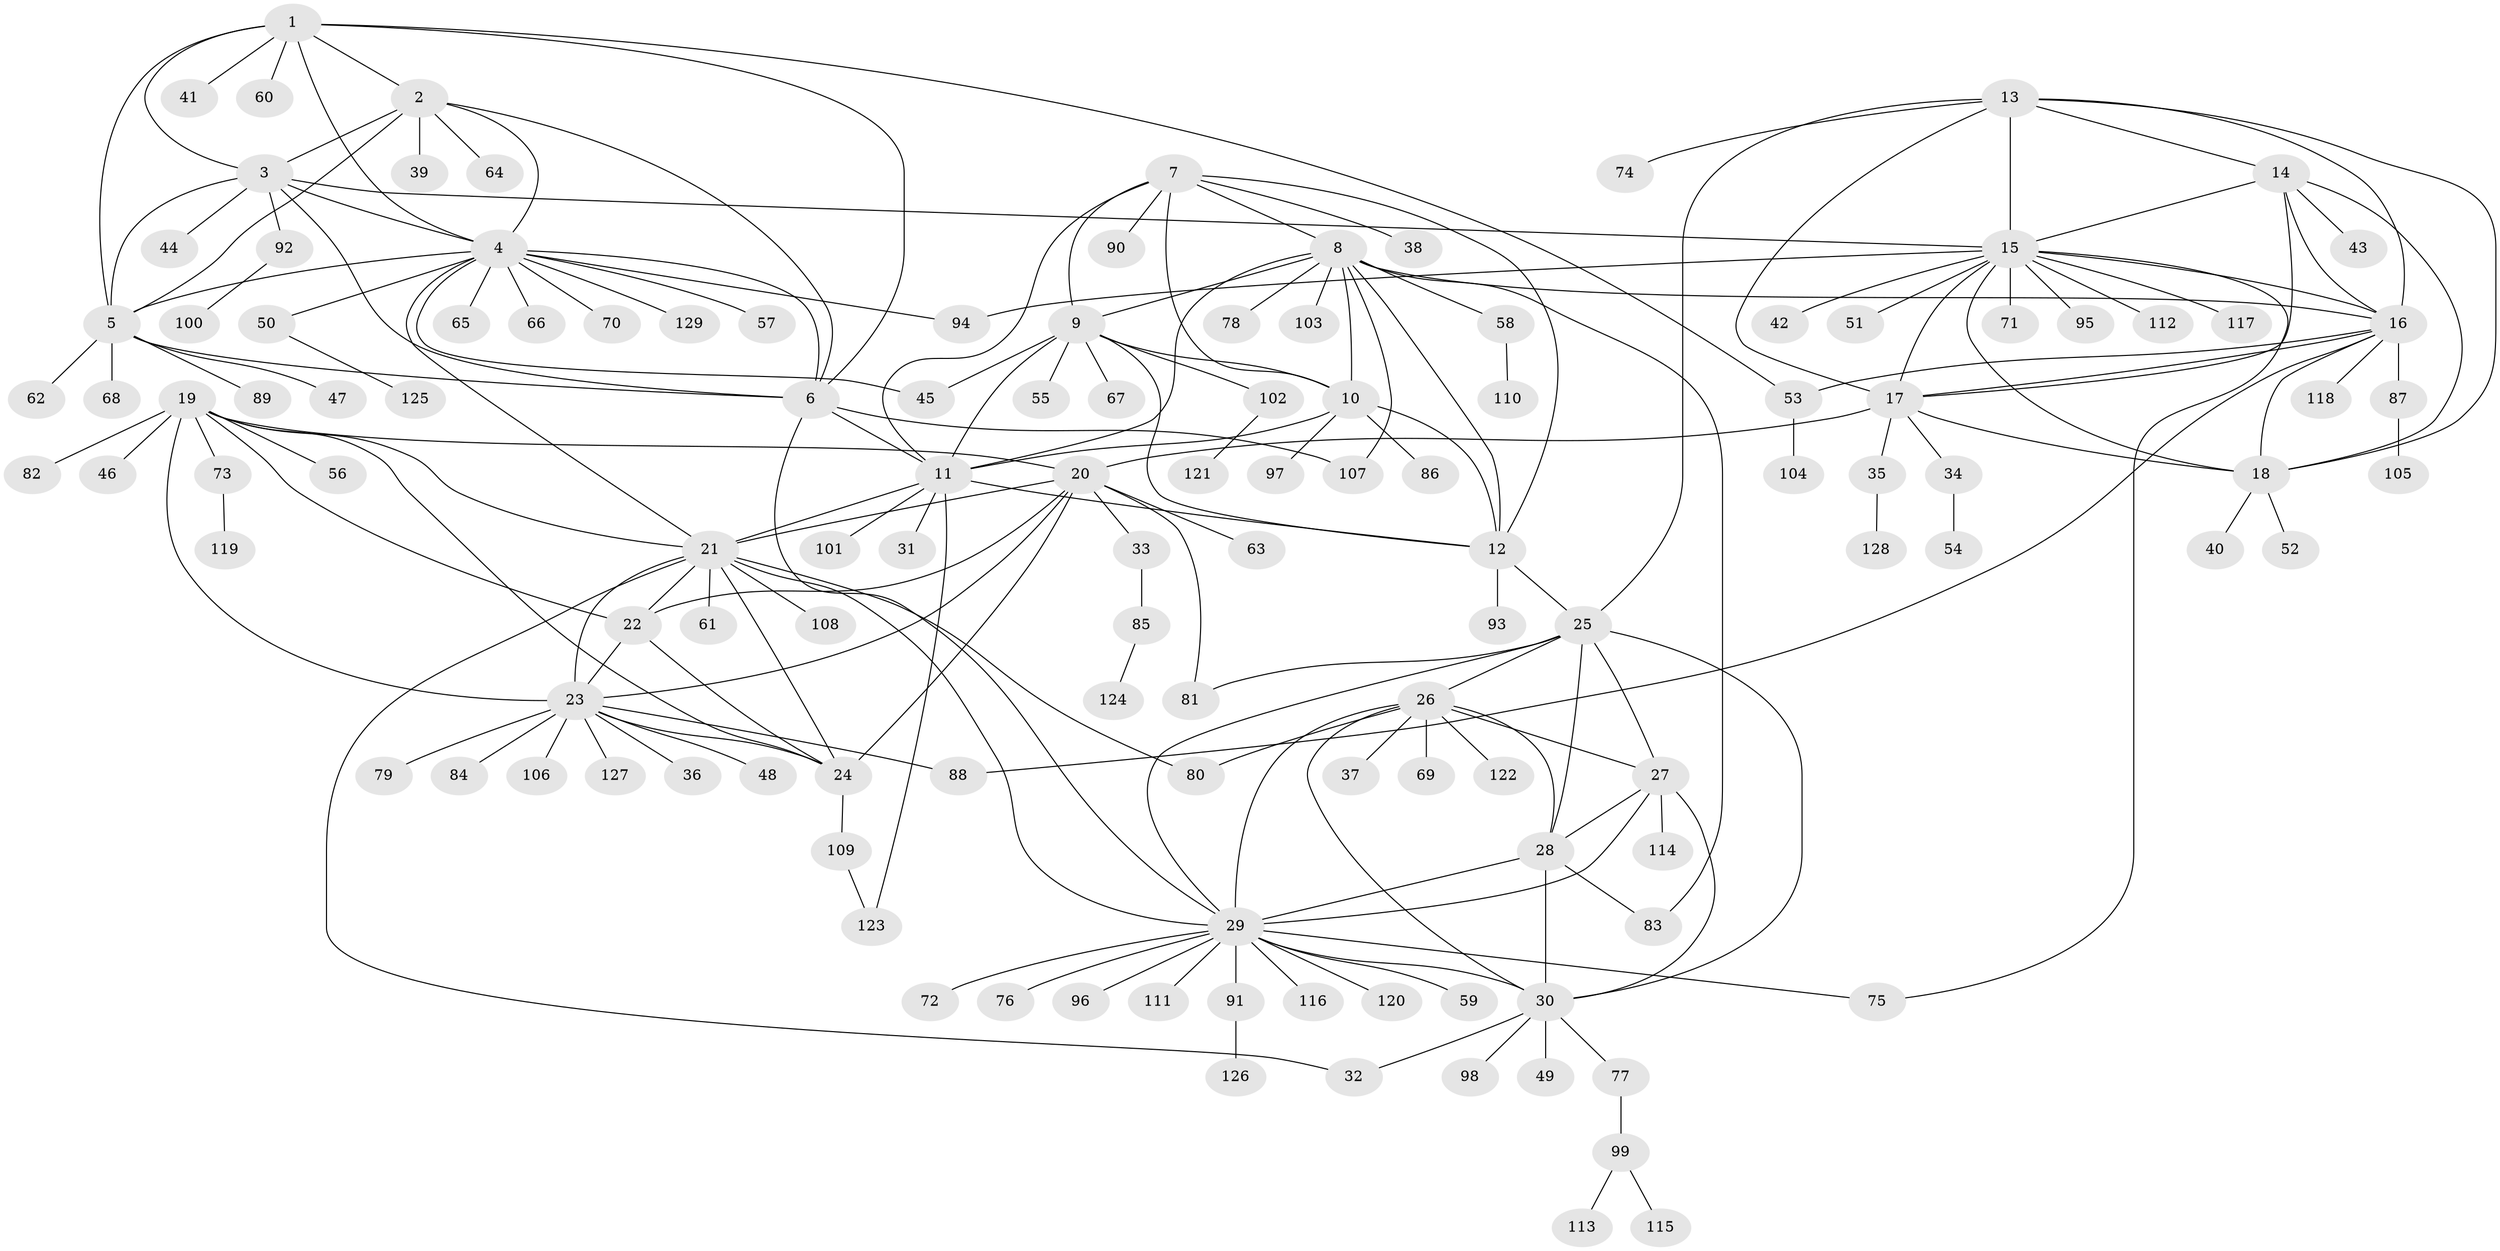// Generated by graph-tools (version 1.1) at 2025/26/03/09/25 03:26:42]
// undirected, 129 vertices, 195 edges
graph export_dot {
graph [start="1"]
  node [color=gray90,style=filled];
  1;
  2;
  3;
  4;
  5;
  6;
  7;
  8;
  9;
  10;
  11;
  12;
  13;
  14;
  15;
  16;
  17;
  18;
  19;
  20;
  21;
  22;
  23;
  24;
  25;
  26;
  27;
  28;
  29;
  30;
  31;
  32;
  33;
  34;
  35;
  36;
  37;
  38;
  39;
  40;
  41;
  42;
  43;
  44;
  45;
  46;
  47;
  48;
  49;
  50;
  51;
  52;
  53;
  54;
  55;
  56;
  57;
  58;
  59;
  60;
  61;
  62;
  63;
  64;
  65;
  66;
  67;
  68;
  69;
  70;
  71;
  72;
  73;
  74;
  75;
  76;
  77;
  78;
  79;
  80;
  81;
  82;
  83;
  84;
  85;
  86;
  87;
  88;
  89;
  90;
  91;
  92;
  93;
  94;
  95;
  96;
  97;
  98;
  99;
  100;
  101;
  102;
  103;
  104;
  105;
  106;
  107;
  108;
  109;
  110;
  111;
  112;
  113;
  114;
  115;
  116;
  117;
  118;
  119;
  120;
  121;
  122;
  123;
  124;
  125;
  126;
  127;
  128;
  129;
  1 -- 2;
  1 -- 3;
  1 -- 4;
  1 -- 5;
  1 -- 6;
  1 -- 41;
  1 -- 53;
  1 -- 60;
  2 -- 3;
  2 -- 4;
  2 -- 5;
  2 -- 6;
  2 -- 39;
  2 -- 64;
  3 -- 4;
  3 -- 5;
  3 -- 6;
  3 -- 15;
  3 -- 44;
  3 -- 92;
  4 -- 5;
  4 -- 6;
  4 -- 21;
  4 -- 45;
  4 -- 50;
  4 -- 57;
  4 -- 65;
  4 -- 66;
  4 -- 70;
  4 -- 94;
  4 -- 129;
  5 -- 6;
  5 -- 47;
  5 -- 62;
  5 -- 68;
  5 -- 89;
  6 -- 11;
  6 -- 29;
  6 -- 107;
  7 -- 8;
  7 -- 9;
  7 -- 10;
  7 -- 11;
  7 -- 12;
  7 -- 38;
  7 -- 90;
  8 -- 9;
  8 -- 10;
  8 -- 11;
  8 -- 12;
  8 -- 16;
  8 -- 58;
  8 -- 78;
  8 -- 83;
  8 -- 103;
  8 -- 107;
  9 -- 10;
  9 -- 11;
  9 -- 12;
  9 -- 45;
  9 -- 55;
  9 -- 67;
  9 -- 102;
  10 -- 11;
  10 -- 12;
  10 -- 86;
  10 -- 97;
  11 -- 12;
  11 -- 21;
  11 -- 31;
  11 -- 101;
  11 -- 123;
  12 -- 25;
  12 -- 93;
  13 -- 14;
  13 -- 15;
  13 -- 16;
  13 -- 17;
  13 -- 18;
  13 -- 25;
  13 -- 74;
  14 -- 15;
  14 -- 16;
  14 -- 17;
  14 -- 18;
  14 -- 43;
  15 -- 16;
  15 -- 17;
  15 -- 18;
  15 -- 42;
  15 -- 51;
  15 -- 71;
  15 -- 75;
  15 -- 94;
  15 -- 95;
  15 -- 112;
  15 -- 117;
  16 -- 17;
  16 -- 18;
  16 -- 53;
  16 -- 87;
  16 -- 88;
  16 -- 118;
  17 -- 18;
  17 -- 20;
  17 -- 34;
  17 -- 35;
  18 -- 40;
  18 -- 52;
  19 -- 20;
  19 -- 21;
  19 -- 22;
  19 -- 23;
  19 -- 24;
  19 -- 46;
  19 -- 56;
  19 -- 73;
  19 -- 82;
  20 -- 21;
  20 -- 22;
  20 -- 23;
  20 -- 24;
  20 -- 33;
  20 -- 63;
  20 -- 81;
  21 -- 22;
  21 -- 23;
  21 -- 24;
  21 -- 29;
  21 -- 32;
  21 -- 61;
  21 -- 80;
  21 -- 108;
  22 -- 23;
  22 -- 24;
  23 -- 24;
  23 -- 36;
  23 -- 48;
  23 -- 79;
  23 -- 84;
  23 -- 88;
  23 -- 106;
  23 -- 127;
  24 -- 109;
  25 -- 26;
  25 -- 27;
  25 -- 28;
  25 -- 29;
  25 -- 30;
  25 -- 81;
  26 -- 27;
  26 -- 28;
  26 -- 29;
  26 -- 30;
  26 -- 37;
  26 -- 69;
  26 -- 80;
  26 -- 122;
  27 -- 28;
  27 -- 29;
  27 -- 30;
  27 -- 114;
  28 -- 29;
  28 -- 30;
  28 -- 83;
  29 -- 30;
  29 -- 59;
  29 -- 72;
  29 -- 75;
  29 -- 76;
  29 -- 91;
  29 -- 96;
  29 -- 111;
  29 -- 116;
  29 -- 120;
  30 -- 32;
  30 -- 49;
  30 -- 77;
  30 -- 98;
  33 -- 85;
  34 -- 54;
  35 -- 128;
  50 -- 125;
  53 -- 104;
  58 -- 110;
  73 -- 119;
  77 -- 99;
  85 -- 124;
  87 -- 105;
  91 -- 126;
  92 -- 100;
  99 -- 113;
  99 -- 115;
  102 -- 121;
  109 -- 123;
}
